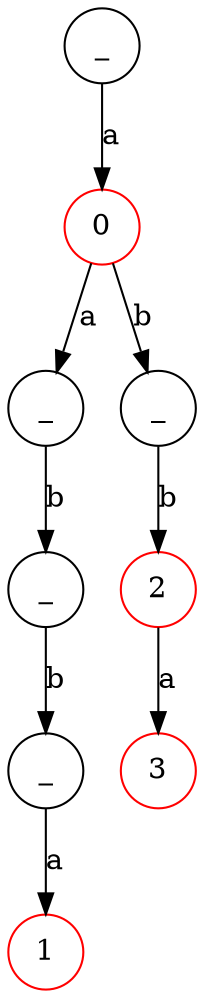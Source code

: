 digraph G{
	94383135231680[shape=circle label=_]
	94383135232048[shape=circle color=red label=0]
	94383135231680->94383135232048 [label=a]
	94383135232416[shape=circle label=_]
	94383135232048->94383135232416 [label=a]
	94383135233744[shape=circle label=_]
	94383135232048->94383135233744 [label=b]
	94383135232720[shape=circle label=_]
	94383135232416->94383135232720 [label=b]
	94383135234048[shape=circle color=red label=2]
	94383135233744->94383135234048 [label=b]
	94383135233024[shape=circle label=_]
	94383135232720->94383135233024 [label=b]
	94383135234384[shape=circle color=red label=3]
	94383135234048->94383135234384 [label=a]
	94383135233360[shape=circle color=red label=1]
	94383135233024->94383135233360 [label=a]
}
